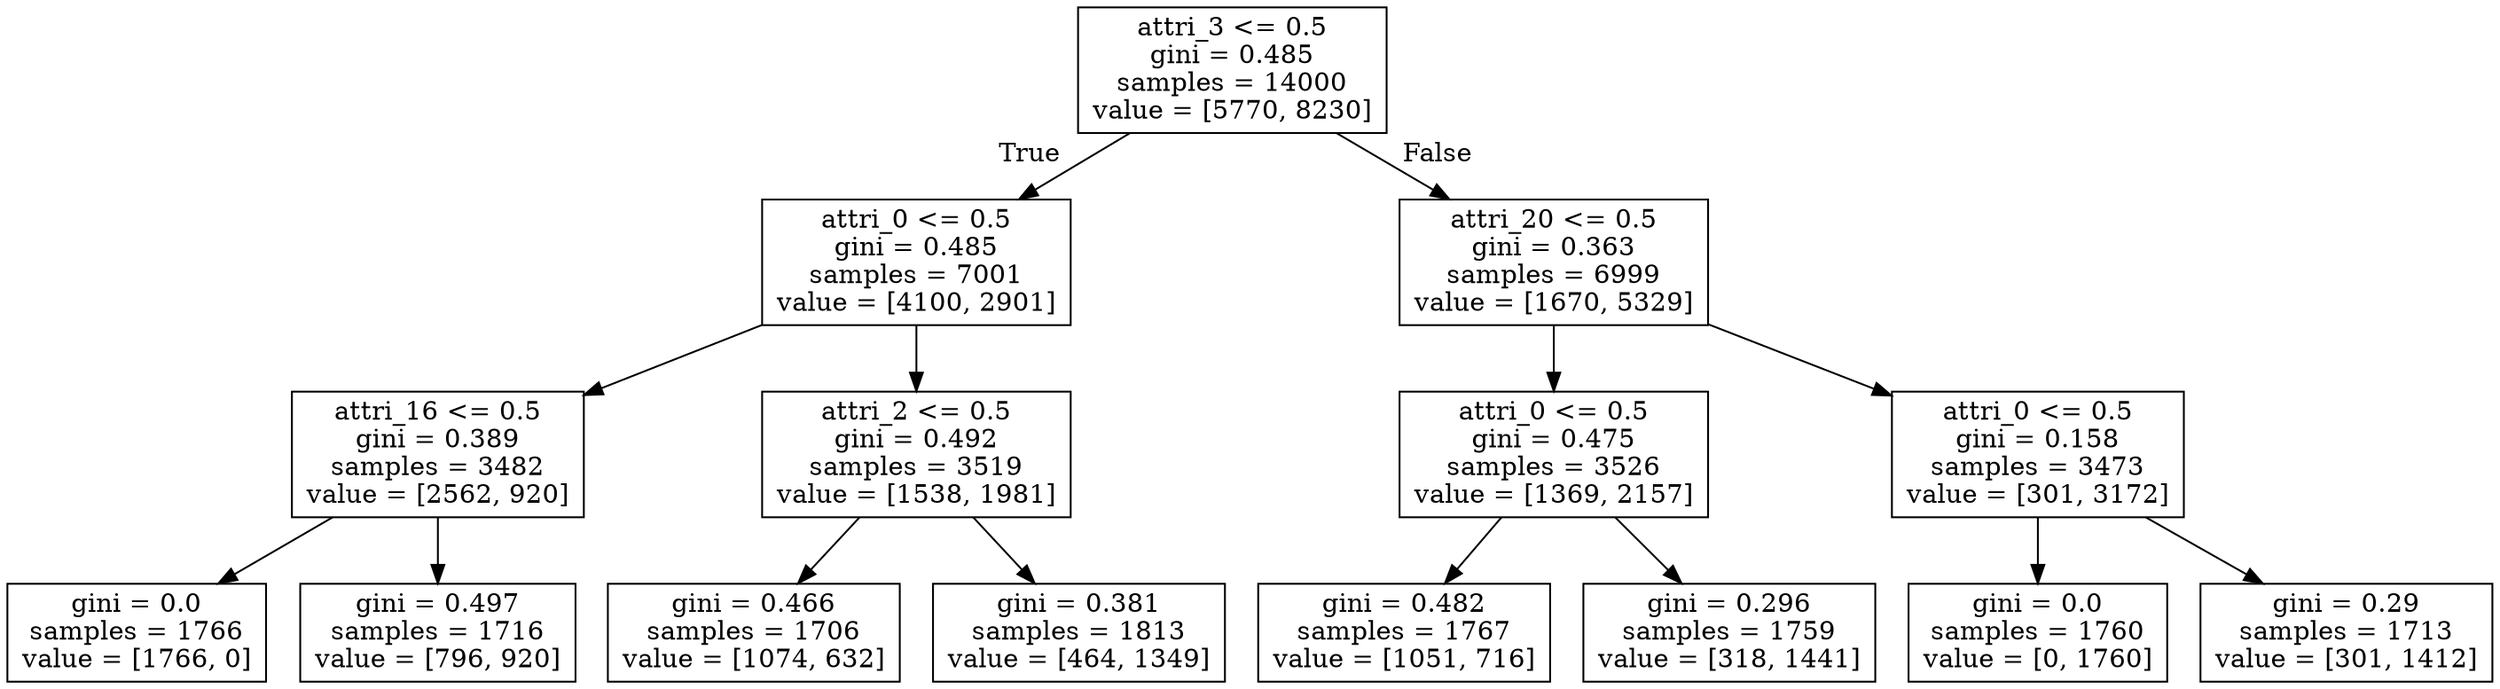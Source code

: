 digraph Tree {
node [shape=box] ;
0 [label="attri_3 <= 0.5\ngini = 0.485\nsamples = 14000\nvalue = [5770, 8230]"] ;
1 [label="attri_0 <= 0.5\ngini = 0.485\nsamples = 7001\nvalue = [4100, 2901]"] ;
0 -> 1 [labeldistance=2.5, labelangle=45, headlabel="True"] ;
2 [label="attri_16 <= 0.5\ngini = 0.389\nsamples = 3482\nvalue = [2562, 920]"] ;
1 -> 2 ;
3 [label="gini = 0.0\nsamples = 1766\nvalue = [1766, 0]"] ;
2 -> 3 ;
4 [label="gini = 0.497\nsamples = 1716\nvalue = [796, 920]"] ;
2 -> 4 ;
5 [label="attri_2 <= 0.5\ngini = 0.492\nsamples = 3519\nvalue = [1538, 1981]"] ;
1 -> 5 ;
6 [label="gini = 0.466\nsamples = 1706\nvalue = [1074, 632]"] ;
5 -> 6 ;
7 [label="gini = 0.381\nsamples = 1813\nvalue = [464, 1349]"] ;
5 -> 7 ;
8 [label="attri_20 <= 0.5\ngini = 0.363\nsamples = 6999\nvalue = [1670, 5329]"] ;
0 -> 8 [labeldistance=2.5, labelangle=-45, headlabel="False"] ;
9 [label="attri_0 <= 0.5\ngini = 0.475\nsamples = 3526\nvalue = [1369, 2157]"] ;
8 -> 9 ;
10 [label="gini = 0.482\nsamples = 1767\nvalue = [1051, 716]"] ;
9 -> 10 ;
11 [label="gini = 0.296\nsamples = 1759\nvalue = [318, 1441]"] ;
9 -> 11 ;
12 [label="attri_0 <= 0.5\ngini = 0.158\nsamples = 3473\nvalue = [301, 3172]"] ;
8 -> 12 ;
13 [label="gini = 0.0\nsamples = 1760\nvalue = [0, 1760]"] ;
12 -> 13 ;
14 [label="gini = 0.29\nsamples = 1713\nvalue = [301, 1412]"] ;
12 -> 14 ;
}
